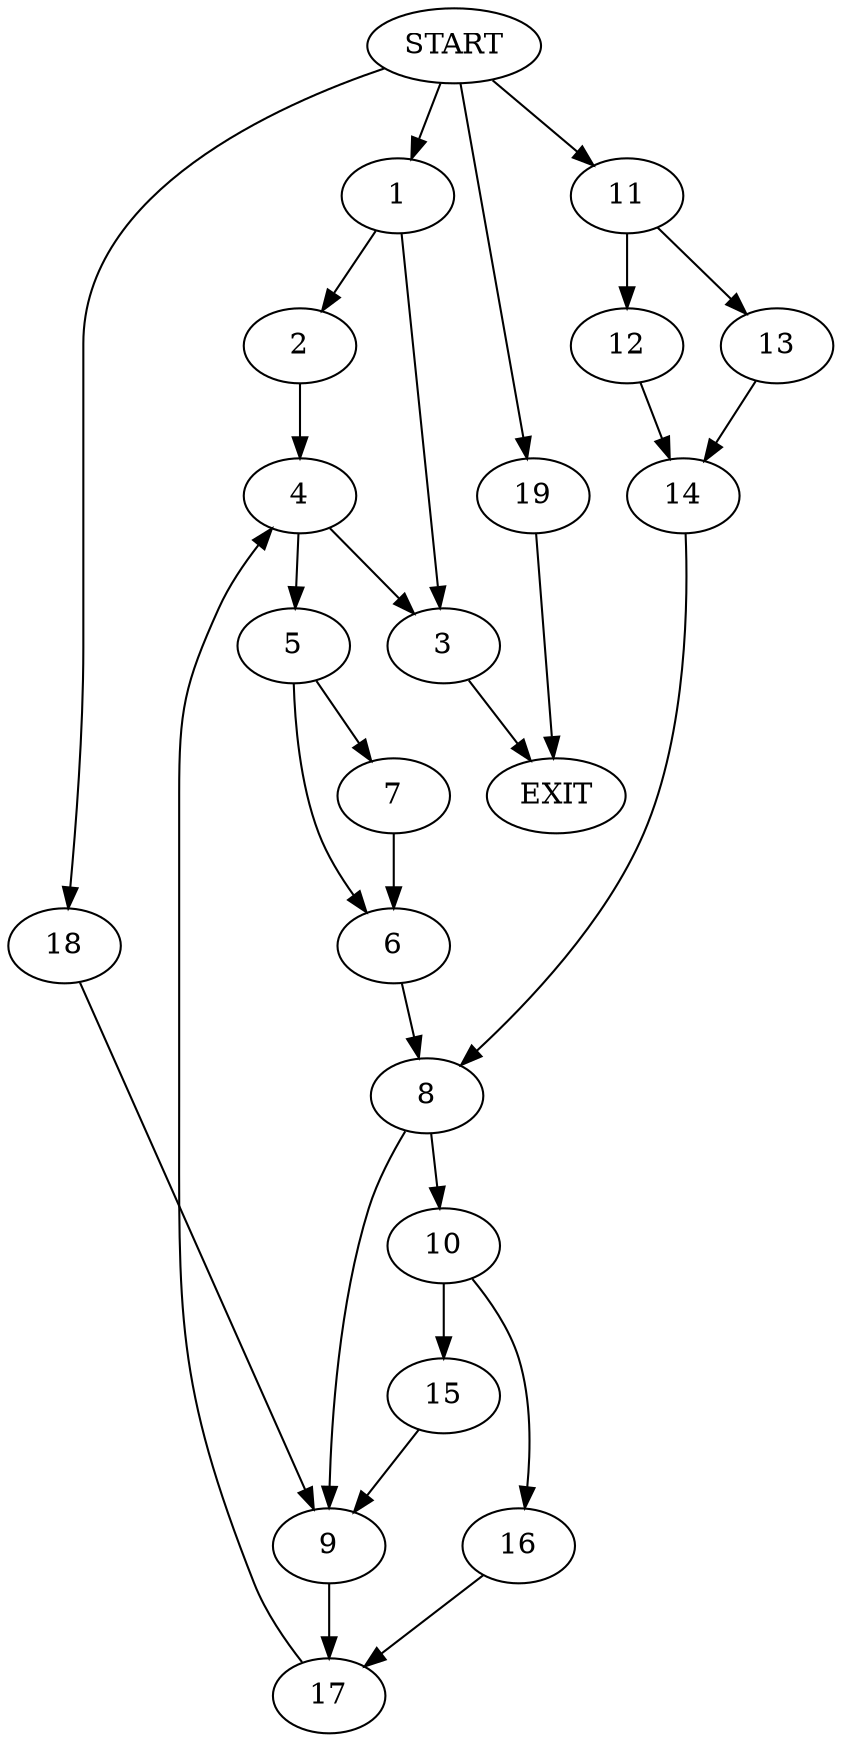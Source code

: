 digraph {
0 [label="START"]
20 [label="EXIT"]
0 -> 1
1 -> 2
1 -> 3
3 -> 20
2 -> 4
4 -> 3
4 -> 5
5 -> 6
5 -> 7
6 -> 8
7 -> 6
8 -> 9
8 -> 10
0 -> 11
11 -> 12
11 -> 13
13 -> 14
12 -> 14
14 -> 8
10 -> 15
10 -> 16
9 -> 17
15 -> 9
16 -> 17
17 -> 4
0 -> 18
18 -> 9
0 -> 19
19 -> 20
}
